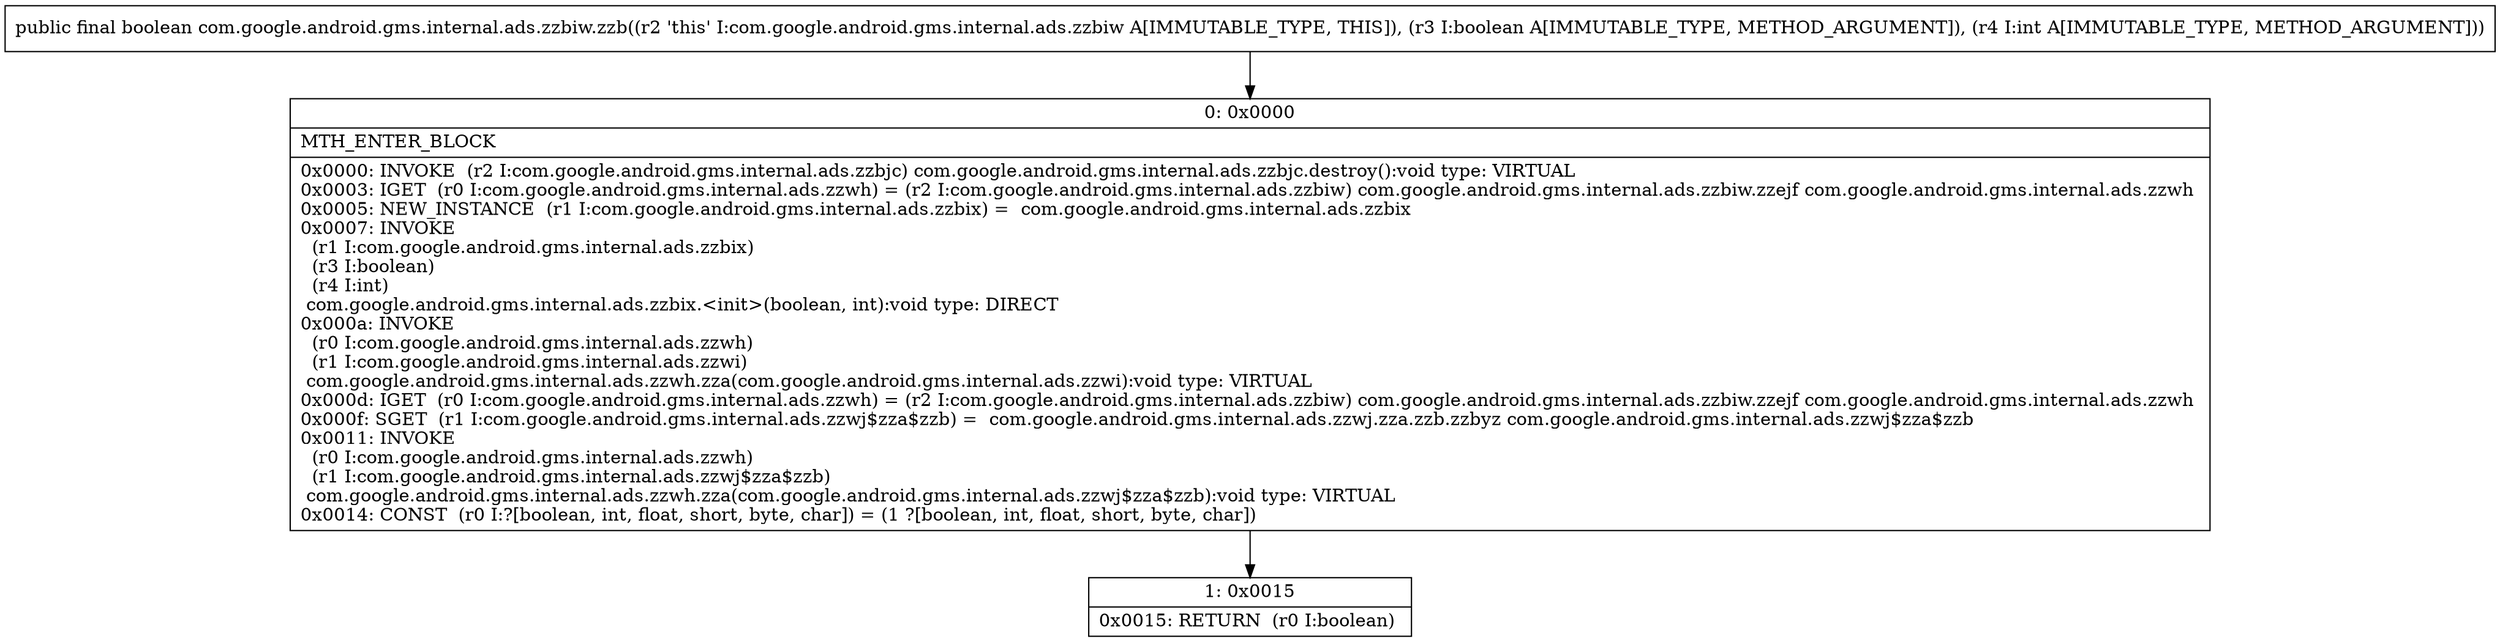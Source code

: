 digraph "CFG forcom.google.android.gms.internal.ads.zzbiw.zzb(ZI)Z" {
Node_0 [shape=record,label="{0\:\ 0x0000|MTH_ENTER_BLOCK\l|0x0000: INVOKE  (r2 I:com.google.android.gms.internal.ads.zzbjc) com.google.android.gms.internal.ads.zzbjc.destroy():void type: VIRTUAL \l0x0003: IGET  (r0 I:com.google.android.gms.internal.ads.zzwh) = (r2 I:com.google.android.gms.internal.ads.zzbiw) com.google.android.gms.internal.ads.zzbiw.zzejf com.google.android.gms.internal.ads.zzwh \l0x0005: NEW_INSTANCE  (r1 I:com.google.android.gms.internal.ads.zzbix) =  com.google.android.gms.internal.ads.zzbix \l0x0007: INVOKE  \l  (r1 I:com.google.android.gms.internal.ads.zzbix)\l  (r3 I:boolean)\l  (r4 I:int)\l com.google.android.gms.internal.ads.zzbix.\<init\>(boolean, int):void type: DIRECT \l0x000a: INVOKE  \l  (r0 I:com.google.android.gms.internal.ads.zzwh)\l  (r1 I:com.google.android.gms.internal.ads.zzwi)\l com.google.android.gms.internal.ads.zzwh.zza(com.google.android.gms.internal.ads.zzwi):void type: VIRTUAL \l0x000d: IGET  (r0 I:com.google.android.gms.internal.ads.zzwh) = (r2 I:com.google.android.gms.internal.ads.zzbiw) com.google.android.gms.internal.ads.zzbiw.zzejf com.google.android.gms.internal.ads.zzwh \l0x000f: SGET  (r1 I:com.google.android.gms.internal.ads.zzwj$zza$zzb) =  com.google.android.gms.internal.ads.zzwj.zza.zzb.zzbyz com.google.android.gms.internal.ads.zzwj$zza$zzb \l0x0011: INVOKE  \l  (r0 I:com.google.android.gms.internal.ads.zzwh)\l  (r1 I:com.google.android.gms.internal.ads.zzwj$zza$zzb)\l com.google.android.gms.internal.ads.zzwh.zza(com.google.android.gms.internal.ads.zzwj$zza$zzb):void type: VIRTUAL \l0x0014: CONST  (r0 I:?[boolean, int, float, short, byte, char]) = (1 ?[boolean, int, float, short, byte, char]) \l}"];
Node_1 [shape=record,label="{1\:\ 0x0015|0x0015: RETURN  (r0 I:boolean) \l}"];
MethodNode[shape=record,label="{public final boolean com.google.android.gms.internal.ads.zzbiw.zzb((r2 'this' I:com.google.android.gms.internal.ads.zzbiw A[IMMUTABLE_TYPE, THIS]), (r3 I:boolean A[IMMUTABLE_TYPE, METHOD_ARGUMENT]), (r4 I:int A[IMMUTABLE_TYPE, METHOD_ARGUMENT])) }"];
MethodNode -> Node_0;
Node_0 -> Node_1;
}

